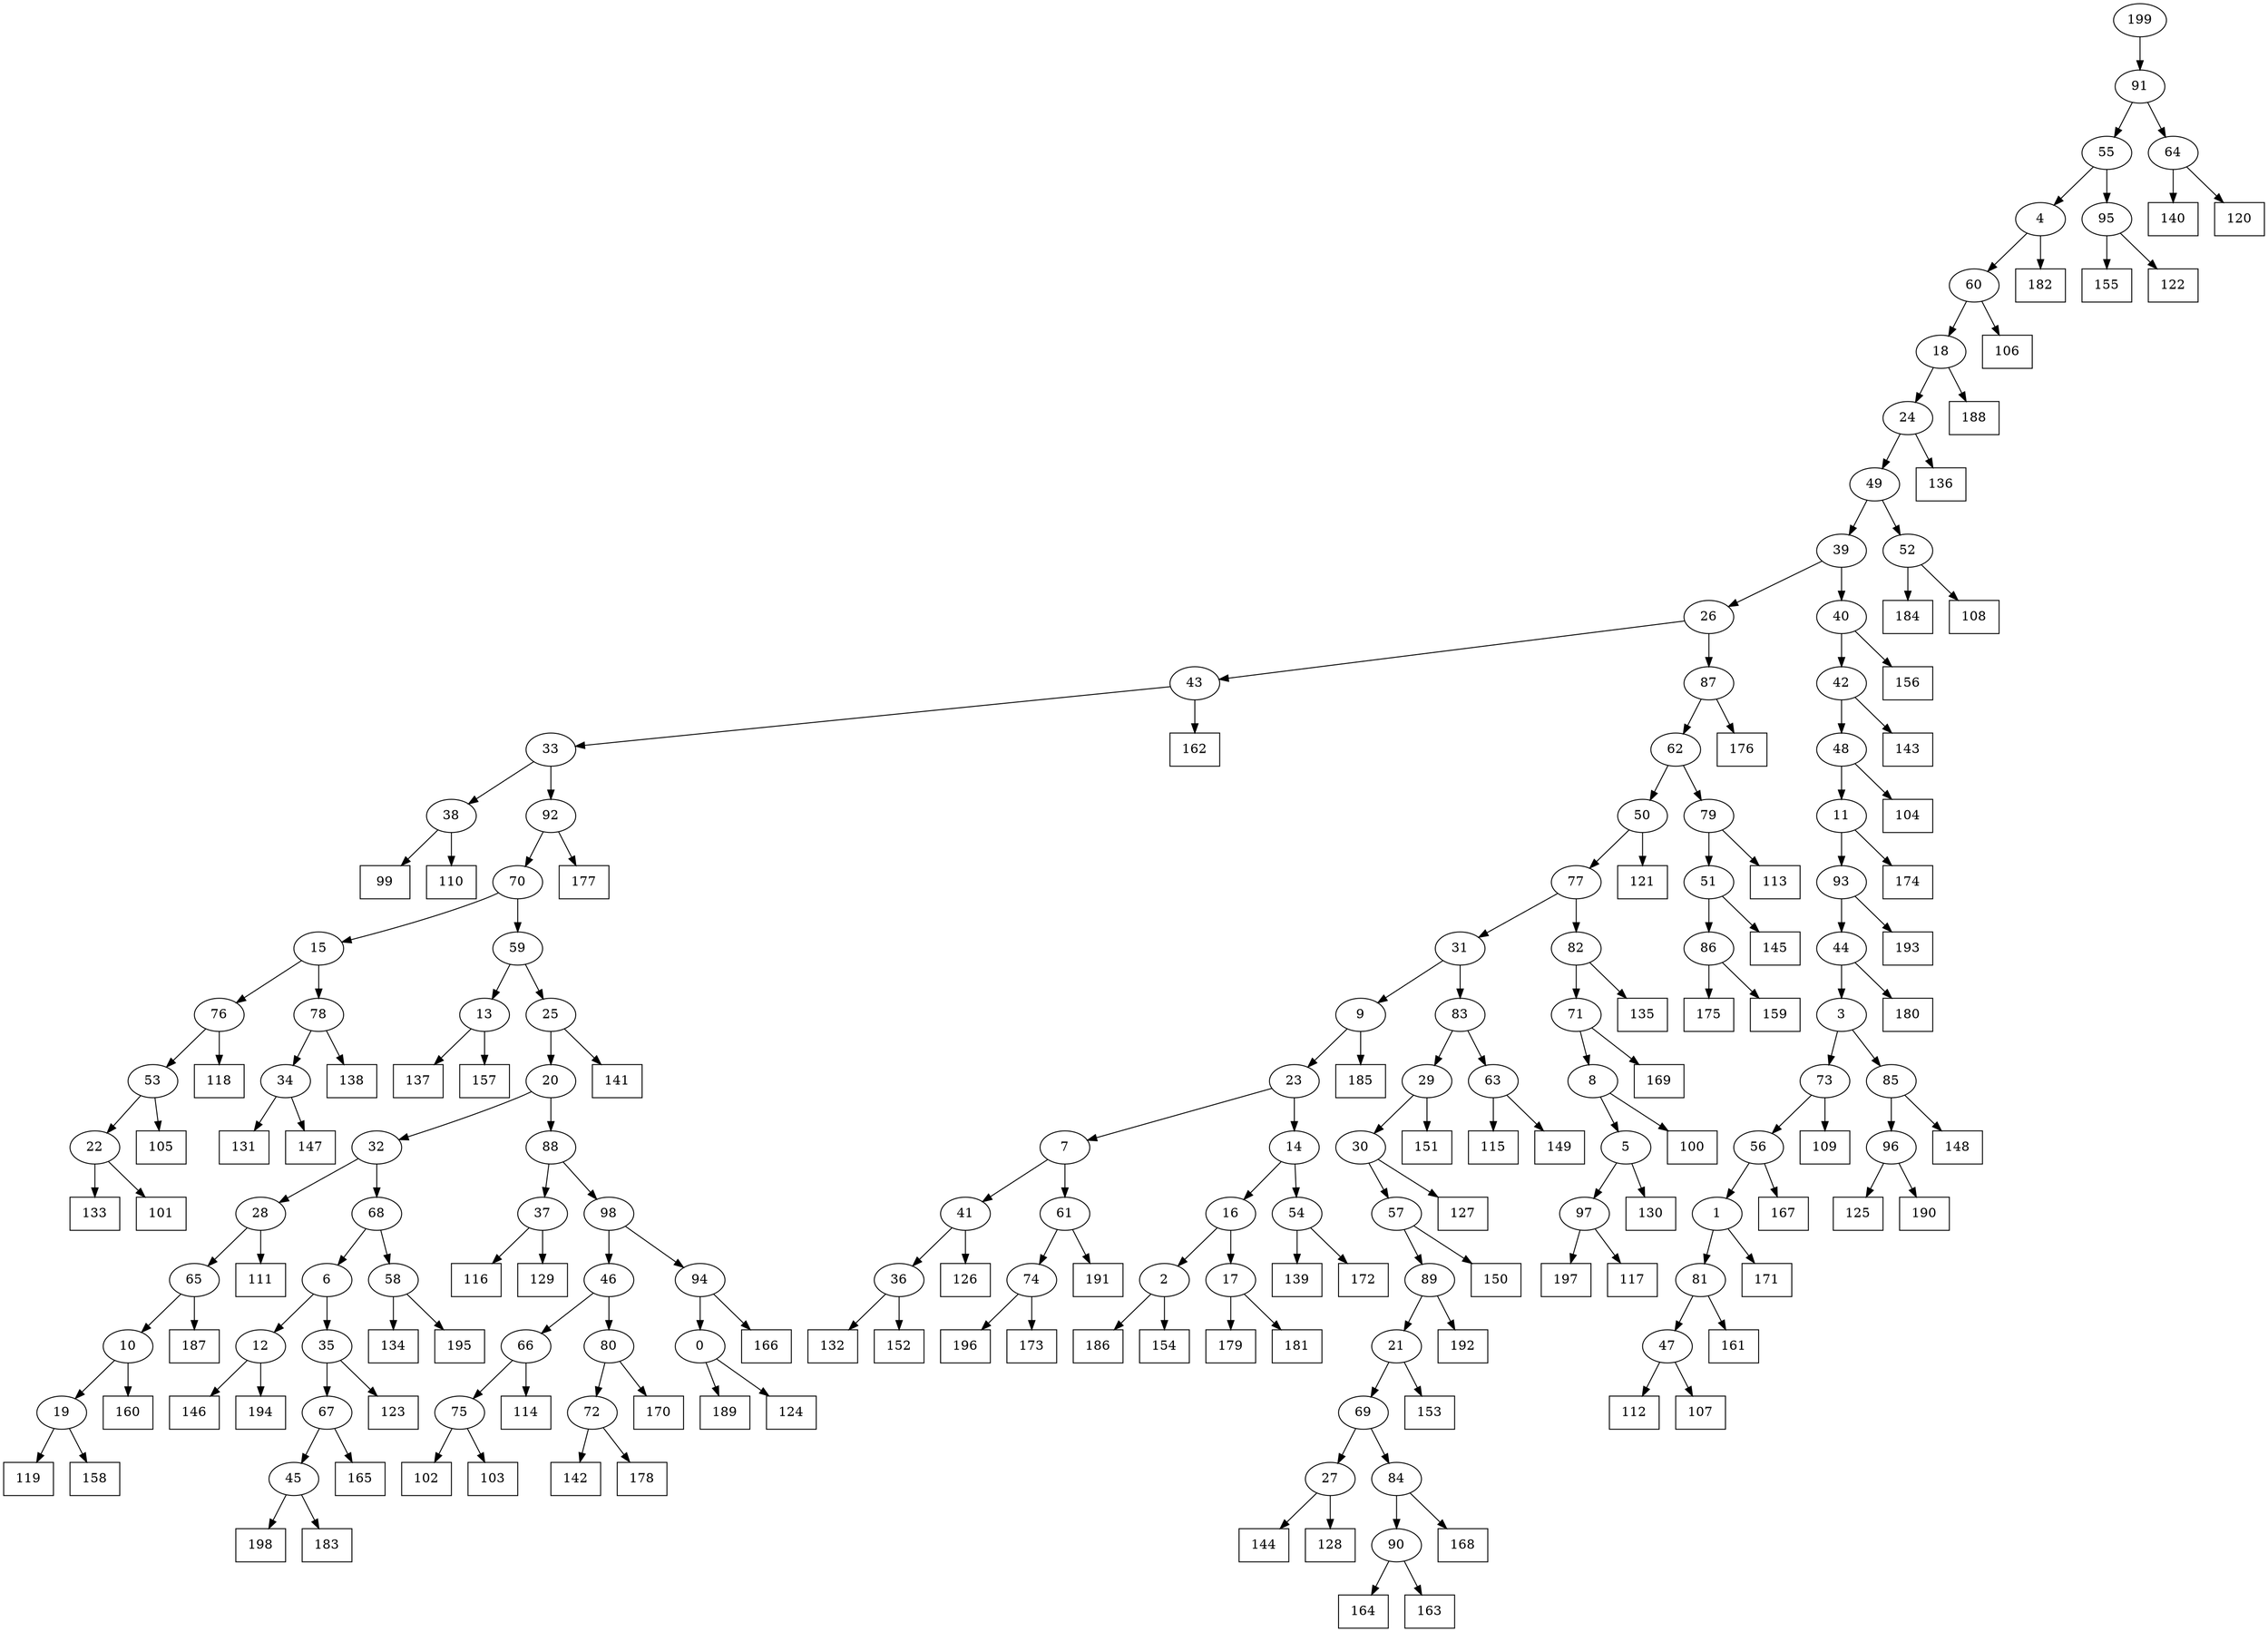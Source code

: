 digraph G {
0[label="0"];
1[label="1"];
2[label="2"];
3[label="3"];
4[label="4"];
5[label="5"];
6[label="6"];
7[label="7"];
8[label="8"];
9[label="9"];
10[label="10"];
11[label="11"];
12[label="12"];
13[label="13"];
14[label="14"];
15[label="15"];
16[label="16"];
17[label="17"];
18[label="18"];
19[label="19"];
20[label="20"];
21[label="21"];
22[label="22"];
23[label="23"];
24[label="24"];
25[label="25"];
26[label="26"];
27[label="27"];
28[label="28"];
29[label="29"];
30[label="30"];
31[label="31"];
32[label="32"];
33[label="33"];
34[label="34"];
35[label="35"];
36[label="36"];
37[label="37"];
38[label="38"];
39[label="39"];
40[label="40"];
41[label="41"];
42[label="42"];
43[label="43"];
44[label="44"];
45[label="45"];
46[label="46"];
47[label="47"];
48[label="48"];
49[label="49"];
50[label="50"];
51[label="51"];
52[label="52"];
53[label="53"];
54[label="54"];
55[label="55"];
56[label="56"];
57[label="57"];
58[label="58"];
59[label="59"];
60[label="60"];
61[label="61"];
62[label="62"];
63[label="63"];
64[label="64"];
65[label="65"];
66[label="66"];
67[label="67"];
68[label="68"];
69[label="69"];
70[label="70"];
71[label="71"];
72[label="72"];
73[label="73"];
74[label="74"];
75[label="75"];
76[label="76"];
77[label="77"];
78[label="78"];
79[label="79"];
80[label="80"];
81[label="81"];
82[label="82"];
83[label="83"];
84[label="84"];
85[label="85"];
86[label="86"];
87[label="87"];
88[label="88"];
89[label="89"];
90[label="90"];
91[label="91"];
92[label="92"];
93[label="93"];
94[label="94"];
95[label="95"];
96[label="96"];
97[label="97"];
98[label="98"];
99[shape=box,label="187"];
100[shape=box,label="169"];
101[shape=box,label="140"];
102[shape=box,label="132"];
103[shape=box,label="145"];
104[shape=box,label="143"];
105[shape=box,label="131"];
106[shape=box,label="116"];
107[shape=box,label="139"];
108[shape=box,label="186"];
109[shape=box,label="193"];
110[shape=box,label="198"];
111[shape=box,label="180"];
112[shape=box,label="156"];
113[shape=box,label="105"];
114[shape=box,label="125"];
115[shape=box,label="168"];
116[shape=box,label="123"];
117[shape=box,label="175"];
118[shape=box,label="191"];
119[shape=box,label="192"];
120[shape=box,label="134"];
121[shape=box,label="197"];
122[shape=box,label="148"];
123[shape=box,label="185"];
124[shape=box,label="183"];
125[shape=box,label="164"];
126[shape=box,label="150"];
127[shape=box,label="171"];
128[shape=box,label="112"];
129[shape=box,label="126"];
130[shape=box,label="160"];
131[shape=box,label="141"];
132[shape=box,label="196"];
133[shape=box,label="144"];
134[shape=box,label="166"];
135[shape=box,label="136"];
136[shape=box,label="127"];
137[shape=box,label="113"];
138[shape=box,label="174"];
139[shape=box,label="111"];
140[shape=box,label="106"];
141[shape=box,label="133"];
142[shape=box,label="100"];
143[shape=box,label="114"];
144[shape=box,label="179"];
145[shape=box,label="120"];
146[shape=box,label="102"];
147[shape=box,label="118"];
148[shape=box,label="99"];
149[shape=box,label="137"];
150[shape=box,label="195"];
151[shape=box,label="103"];
152[shape=box,label="182"];
153[shape=box,label="129"];
154[shape=box,label="142"];
155[shape=box,label="161"];
156[shape=box,label="146"];
157[shape=box,label="159"];
158[shape=box,label="184"];
159[shape=box,label="189"];
160[shape=box,label="157"];
161[shape=box,label="109"];
162[shape=box,label="128"];
163[shape=box,label="176"];
164[shape=box,label="135"];
165[shape=box,label="115"];
166[shape=box,label="152"];
167[shape=box,label="119"];
168[shape=box,label="188"];
169[shape=box,label="181"];
170[shape=box,label="162"];
171[shape=box,label="172"];
172[shape=box,label="110"];
173[shape=box,label="167"];
174[shape=box,label="151"];
175[shape=box,label="147"];
176[shape=box,label="177"];
177[shape=box,label="194"];
178[shape=box,label="165"];
179[shape=box,label="107"];
180[shape=box,label="178"];
181[shape=box,label="153"];
182[shape=box,label="170"];
183[shape=box,label="154"];
184[shape=box,label="117"];
185[shape=box,label="108"];
186[shape=box,label="121"];
187[shape=box,label="104"];
188[shape=box,label="138"];
189[shape=box,label="158"];
190[shape=box,label="101"];
191[shape=box,label="124"];
192[shape=box,label="163"];
193[shape=box,label="130"];
194[shape=box,label="190"];
195[shape=box,label="149"];
196[shape=box,label="155"];
197[shape=box,label="173"];
198[shape=box,label="122"];
199[label="199"];
64->101 ;
37->106 ;
84->115 ;
13->160 ;
97->184 ;
2->108 ;
36->102 ;
41->36 ;
24->135 ;
63->195 ;
58->150 ;
9->123 ;
97->121 ;
13->149 ;
19->167 ;
54->171 ;
90->125 ;
78->188 ;
0->191 ;
40->112 ;
30->57 ;
77->82 ;
82->164 ;
7->41 ;
51->103 ;
50->77 ;
87->163 ;
12->177 ;
67->178 ;
19->189 ;
92->176 ;
57->89 ;
89->119 ;
22->141 ;
21->181 ;
93->44 ;
35->67 ;
1->127 ;
35->116 ;
0->159 ;
71->8 ;
8->142 ;
50->186 ;
94->0 ;
52->185 ;
46->66 ;
66->143 ;
29->30 ;
81->155 ;
80->182 ;
88->37 ;
53->113 ;
4->152 ;
60->140 ;
46->80 ;
73->161 ;
64->145 ;
5->97 ;
91->64 ;
37->153 ;
31->83 ;
17->169 ;
8->5 ;
5->193 ;
84->90 ;
38->172 ;
59->25 ;
26->87 ;
70->59 ;
49->39 ;
54->107 ;
86->157 ;
27->162 ;
44->111 ;
88->98 ;
47->128 ;
10->130 ;
32->68 ;
52->158 ;
4->60 ;
69->27 ;
68->58 ;
83->63 ;
63->165 ;
39->26 ;
61->74 ;
34->175 ;
90->192 ;
15->78 ;
33->38 ;
86->117 ;
72->180 ;
12->156 ;
36->166 ;
89->21 ;
20->88 ;
25->20 ;
10->19 ;
55->4 ;
45->124 ;
28->139 ;
96->114 ;
2->183 ;
38->148 ;
23->7 ;
65->10 ;
83->29 ;
29->174 ;
91->55 ;
56->1 ;
39->40 ;
14->16 ;
16->2 ;
70->15 ;
9->23 ;
57->126 ;
58->120 ;
17->144 ;
27->133 ;
6->12 ;
40->42 ;
42->104 ;
20->32 ;
32->28 ;
62->79 ;
73->56 ;
56->173 ;
60->18 ;
18->168 ;
85->96 ;
96->194 ;
61->118 ;
43->170 ;
48->11 ;
11->138 ;
44->3 ;
74->132 ;
79->137 ;
80->72 ;
72->154 ;
15->76 ;
76->147 ;
79->51 ;
51->86 ;
76->53 ;
53->22 ;
95->198 ;
68->6 ;
92->70 ;
98->46 ;
75->146 ;
25->131 ;
55->95 ;
95->196 ;
199->91 ;
11->93 ;
93->109 ;
78->34 ;
34->105 ;
6->35 ;
77->31 ;
31->9 ;
74->197 ;
23->14 ;
14->54 ;
33->92 ;
67->45 ;
45->110 ;
49->52 ;
18->24 ;
24->49 ;
1->81 ;
98->94 ;
94->134 ;
41->129 ;
42->48 ;
48->187 ;
30->136 ;
3->73 ;
28->65 ;
65->99 ;
66->75 ;
3->85 ;
85->122 ;
59->13 ;
21->69 ;
69->84 ;
75->151 ;
81->47 ;
47->179 ;
7->61 ;
87->62 ;
62->50 ;
16->17 ;
26->43 ;
43->33 ;
22->190 ;
82->71 ;
71->100 ;
}
